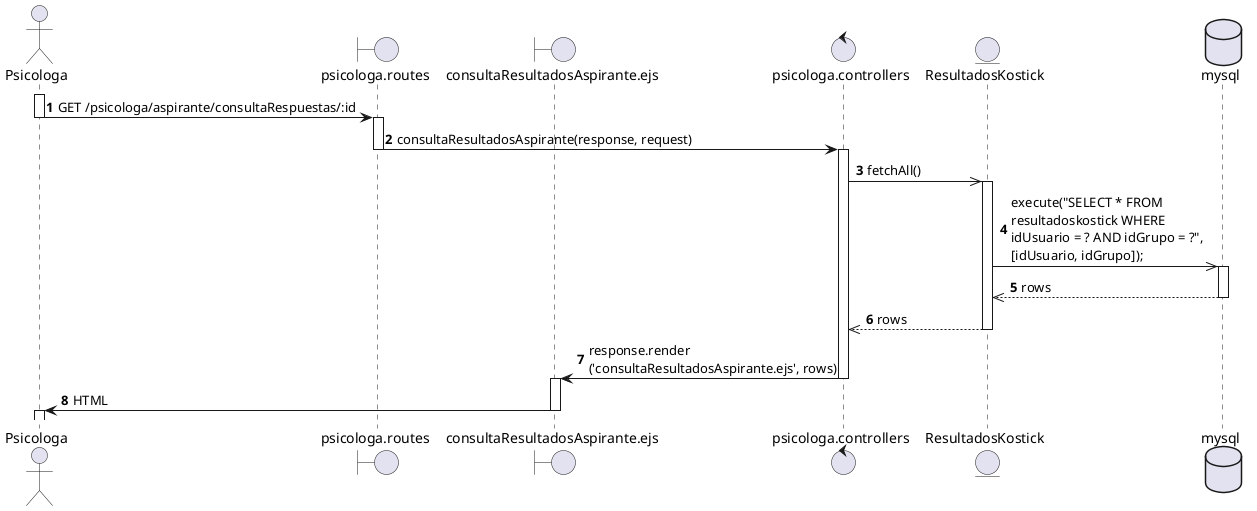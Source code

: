 @startuml consultaResultadosAspirante 5
actor       Psicologa                   as a1
boundary    psicologa.routes            as a2
boundary    consultaResultadosAspirante.ejs  as a3
control     psicologa.controllers       as a4
entity      ResultadosKostick                       as g
database    mysql                       as a5


autonumber
activate a1
a1->a2: GET /psicologa/aspirante/consultaRespuestas/:id
deactivate a1
activate a2
a2->a4: consultaResultadosAspirante(response, request)
deactivate a2


activate a4
a4->>g: fetchAll()
activate g
g->>a5: execute("SELECT * FROM \nresultadoskostick WHERE \nidUsuario = ? AND idGrupo = ?", \n[idUsuario, idGrupo]);
activate a5
a5-->>g: rows
deactivate a5
g-->>a4:rows
deactivate g


a4->a3: response.render\n('consultaResultadosAspirante.ejs', rows)
deactivate a4
activate a3
a3->a1: HTML
deactivate a3
activate a1
@enduml
